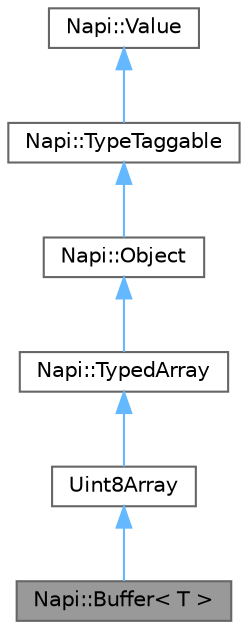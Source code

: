 digraph "Napi::Buffer&lt; T &gt;"
{
 // LATEX_PDF_SIZE
  bgcolor="transparent";
  edge [fontname=Helvetica,fontsize=10,labelfontname=Helvetica,labelfontsize=10];
  node [fontname=Helvetica,fontsize=10,shape=box,height=0.2,width=0.4];
  Node1 [id="Node000001",label="Napi::Buffer\< T \>",height=0.2,width=0.4,color="gray40", fillcolor="grey60", style="filled", fontcolor="black",tooltip=" "];
  Node2 -> Node1 [id="edge1_Node000001_Node000002",dir="back",color="steelblue1",style="solid",tooltip=" "];
  Node2 [id="Node000002",label="Uint8Array",height=0.2,width=0.4,color="gray40", fillcolor="white", style="filled",URL="$class_napi_1_1_typed_array_of.html",tooltip=" "];
  Node3 -> Node2 [id="edge2_Node000002_Node000003",dir="back",color="steelblue1",style="solid",tooltip=" "];
  Node3 [id="Node000003",label="Napi::TypedArray",height=0.2,width=0.4,color="gray40", fillcolor="white", style="filled",URL="$class_napi_1_1_typed_array.html",tooltip=" "];
  Node4 -> Node3 [id="edge3_Node000003_Node000004",dir="back",color="steelblue1",style="solid",tooltip=" "];
  Node4 [id="Node000004",label="Napi::Object",height=0.2,width=0.4,color="gray40", fillcolor="white", style="filled",URL="$class_napi_1_1_object.html",tooltip="A JavaScript object value."];
  Node5 -> Node4 [id="edge4_Node000004_Node000005",dir="back",color="steelblue1",style="solid",tooltip=" "];
  Node5 [id="Node000005",label="Napi::TypeTaggable",height=0.2,width=0.4,color="gray40", fillcolor="white", style="filled",URL="$class_napi_1_1_type_taggable.html",tooltip=" "];
  Node6 -> Node5 [id="edge5_Node000005_Node000006",dir="back",color="steelblue1",style="solid",tooltip=" "];
  Node6 [id="Node000006",label="Napi::Value",height=0.2,width=0.4,color="gray40", fillcolor="white", style="filled",URL="$class_napi_1_1_value.html",tooltip=" "];
}
